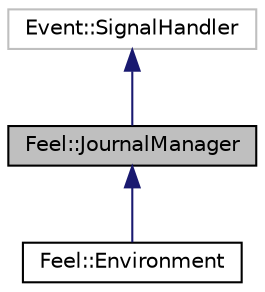 digraph "Feel::JournalManager"
{
 // LATEX_PDF_SIZE
  edge [fontname="Helvetica",fontsize="10",labelfontname="Helvetica",labelfontsize="10"];
  node [fontname="Helvetica",fontsize="10",shape=record];
  Node1 [label="Feel::JournalManager",height=0.2,width=0.4,color="black", fillcolor="grey75", style="filled", fontcolor="black",tooltip="JournalManager that manage the journal system handles all journalWatchers."];
  Node2 -> Node1 [dir="back",color="midnightblue",fontsize="10",style="solid",fontname="Helvetica"];
  Node2 [label="Event::SignalHandler",height=0.2,width=0.4,color="grey75", fillcolor="white", style="filled",tooltip=" "];
  Node1 -> Node3 [dir="back",color="midnightblue",fontsize="10",style="solid",fontname="Helvetica"];
  Node3 [label="Feel::Environment",height=0.2,width=0.4,color="black", fillcolor="white", style="filled",URL="$classFeel_1_1Environment.html",tooltip="Initialize, finalize, and query the Feel++ environment."];
}
